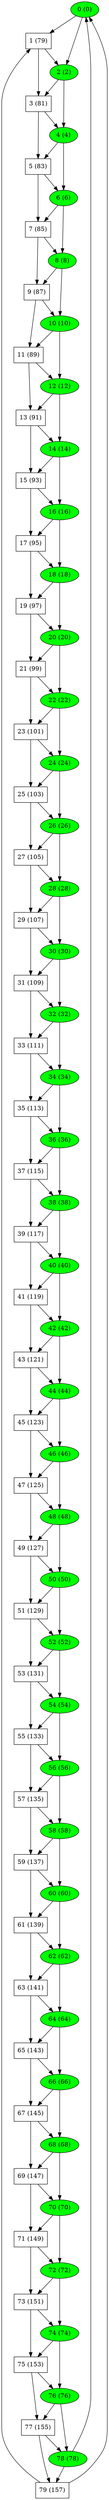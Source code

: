 digraph G { 
0[label="\N (0)" , style=filled, fillcolor=green ]
0->1
0->2
1[label="\N (79)", color=black, shape=polygon ]
1->2
1->3
2[label="\N (2)" , style=filled, fillcolor=green ]
2->3
2->4
3[label="\N (81)", color=black, shape=polygon ]
3->4
3->5
4[label="\N (4)" , style=filled, fillcolor=green ]
4->5
4->6
5[label="\N (83)", color=black, shape=polygon ]
5->6
5->7
6[label="\N (6)" , style=filled, fillcolor=green ]
6->7
6->8
7[label="\N (85)", color=black, shape=polygon ]
7->8
7->9
8[label="\N (8)" , style=filled, fillcolor=green ]
8->9
8->10
9[label="\N (87)", color=black, shape=polygon ]
9->10
9->11
10[label="\N (10)" , style=filled, fillcolor=green ]
10->11
10->12
11[label="\N (89)", color=black, shape=polygon ]
11->12
11->13
12[label="\N (12)" , style=filled, fillcolor=green ]
12->13
12->14
13[label="\N (91)", color=black, shape=polygon ]
13->14
13->15
14[label="\N (14)" , style=filled, fillcolor=green ]
14->15
14->16
15[label="\N (93)", color=black, shape=polygon ]
15->16
15->17
16[label="\N (16)" , style=filled, fillcolor=green ]
16->17
16->18
17[label="\N (95)", color=black, shape=polygon ]
17->18
17->19
18[label="\N (18)" , style=filled, fillcolor=green ]
18->19
18->20
19[label="\N (97)", color=black, shape=polygon ]
19->20
19->21
20[label="\N (20)" , style=filled, fillcolor=green ]
20->21
20->22
21[label="\N (99)", color=black, shape=polygon ]
21->22
21->23
22[label="\N (22)" , style=filled, fillcolor=green ]
22->23
22->24
23[label="\N (101)", color=black, shape=polygon ]
23->24
23->25
24[label="\N (24)" , style=filled, fillcolor=green ]
24->25
24->26
25[label="\N (103)", color=black, shape=polygon ]
25->26
25->27
26[label="\N (26)" , style=filled, fillcolor=green ]
26->27
26->28
27[label="\N (105)", color=black, shape=polygon ]
27->28
27->29
28[label="\N (28)" , style=filled, fillcolor=green ]
28->29
28->30
29[label="\N (107)", color=black, shape=polygon ]
29->30
29->31
30[label="\N (30)" , style=filled, fillcolor=green ]
30->31
30->32
31[label="\N (109)", color=black, shape=polygon ]
31->32
31->33
32[label="\N (32)" , style=filled, fillcolor=green ]
32->33
32->34
33[label="\N (111)", color=black, shape=polygon ]
33->34
33->35
34[label="\N (34)" , style=filled, fillcolor=green ]
34->35
34->36
35[label="\N (113)", color=black, shape=polygon ]
35->36
35->37
36[label="\N (36)" , style=filled, fillcolor=green ]
36->37
36->38
37[label="\N (115)", color=black, shape=polygon ]
37->38
37->39
38[label="\N (38)" , style=filled, fillcolor=green ]
38->39
38->40
39[label="\N (117)", color=black, shape=polygon ]
39->40
39->41
40[label="\N (40)" , style=filled, fillcolor=green ]
40->41
40->42
41[label="\N (119)", color=black, shape=polygon ]
41->42
41->43
42[label="\N (42)" , style=filled, fillcolor=green ]
42->43
42->44
43[label="\N (121)", color=black, shape=polygon ]
43->44
43->45
44[label="\N (44)" , style=filled, fillcolor=green ]
44->45
44->46
45[label="\N (123)", color=black, shape=polygon ]
45->46
45->47
46[label="\N (46)" , style=filled, fillcolor=green ]
46->47
46->48
47[label="\N (125)", color=black, shape=polygon ]
47->48
47->49
48[label="\N (48)" , style=filled, fillcolor=green ]
48->49
48->50
49[label="\N (127)", color=black, shape=polygon ]
49->50
49->51
50[label="\N (50)" , style=filled, fillcolor=green ]
50->51
50->52
51[label="\N (129)", color=black, shape=polygon ]
51->52
51->53
52[label="\N (52)" , style=filled, fillcolor=green ]
52->53
52->54
53[label="\N (131)", color=black, shape=polygon ]
53->54
53->55
54[label="\N (54)" , style=filled, fillcolor=green ]
54->55
54->56
55[label="\N (133)", color=black, shape=polygon ]
55->56
55->57
56[label="\N (56)" , style=filled, fillcolor=green ]
56->57
56->58
57[label="\N (135)", color=black, shape=polygon ]
57->58
57->59
58[label="\N (58)" , style=filled, fillcolor=green ]
58->59
58->60
59[label="\N (137)", color=black, shape=polygon ]
59->60
59->61
60[label="\N (60)" , style=filled, fillcolor=green ]
60->61
60->62
61[label="\N (139)", color=black, shape=polygon ]
61->62
61->63
62[label="\N (62)" , style=filled, fillcolor=green ]
62->63
62->64
63[label="\N (141)", color=black, shape=polygon ]
63->64
63->65
64[label="\N (64)" , style=filled, fillcolor=green ]
64->65
64->66
65[label="\N (143)", color=black, shape=polygon ]
65->66
65->67
66[label="\N (66)" , style=filled, fillcolor=green ]
66->67
66->68
67[label="\N (145)", color=black, shape=polygon ]
67->68
67->69
68[label="\N (68)" , style=filled, fillcolor=green ]
68->69
68->70
69[label="\N (147)", color=black, shape=polygon ]
69->70
69->71
70[label="\N (70)" , style=filled, fillcolor=green ]
70->71
70->72
71[label="\N (149)", color=black, shape=polygon ]
71->72
71->73
72[label="\N (72)" , style=filled, fillcolor=green ]
72->73
72->74
73[label="\N (151)", color=black, shape=polygon ]
73->74
73->75
74[label="\N (74)" , style=filled, fillcolor=green ]
74->75
74->76
75[label="\N (153)", color=black, shape=polygon ]
75->76
75->77
76[label="\N (76)" , style=filled, fillcolor=green ]
76->77
76->78
77[label="\N (155)", color=black, shape=polygon ]
77->78
77->79
78[label="\N (78)" , style=filled, fillcolor=green ]
78->79
78->0
79[label="\N (157)", color=black, shape=polygon ]
79->0
79->1
}
